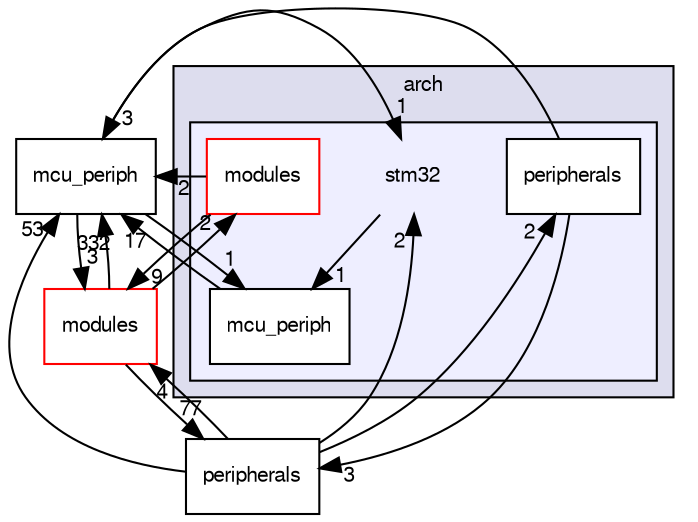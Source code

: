 digraph "sw/airborne/arch/stm32" {
  compound=true
  node [ fontsize="10", fontname="FreeSans"];
  edge [ labelfontsize="10", labelfontname="FreeSans"];
  subgraph clusterdir_fc6475eb39ea0144fb6697b809fd11a9 {
    graph [ bgcolor="#ddddee", pencolor="black", label="arch" fontname="FreeSans", fontsize="10", URL="dir_fc6475eb39ea0144fb6697b809fd11a9.html"]
  subgraph clusterdir_ebfa5059daba0d85a68f1520147b1a51 {
    graph [ bgcolor="#eeeeff", pencolor="black", label="" URL="dir_ebfa5059daba0d85a68f1520147b1a51.html"];
    dir_ebfa5059daba0d85a68f1520147b1a51 [shape=plaintext label="stm32"];
    dir_0722e4cfffe4ffd4c81bbc7e5d686ba4 [shape=box label="mcu_periph" color="black" fillcolor="white" style="filled" URL="dir_0722e4cfffe4ffd4c81bbc7e5d686ba4.html"];
    dir_a10efe5d9248a70e16e6da3221b6ebe3 [shape=box label="modules" color="red" fillcolor="white" style="filled" URL="dir_a10efe5d9248a70e16e6da3221b6ebe3.html"];
    dir_40949b6ea70303acfc197760b8c0e0ae [shape=box label="peripherals" color="black" fillcolor="white" style="filled" URL="dir_40949b6ea70303acfc197760b8c0e0ae.html"];
  }
  }
  dir_0a48ba2c0a76794adfddddc873522f67 [shape=box label="peripherals" URL="dir_0a48ba2c0a76794adfddddc873522f67.html"];
  dir_1ca43f6a116d741d80fb1d0555a2b198 [shape=box label="mcu_periph" URL="dir_1ca43f6a116d741d80fb1d0555a2b198.html"];
  dir_c2abcdd6ccb39c3582929c0e3f5651c2 [shape=box label="modules" fillcolor="white" style="filled" color="red" URL="dir_c2abcdd6ccb39c3582929c0e3f5651c2.html"];
  dir_0a48ba2c0a76794adfddddc873522f67->dir_ebfa5059daba0d85a68f1520147b1a51 [headlabel="2", labeldistance=1.5 headhref="dir_000109_000006.html"];
  dir_0a48ba2c0a76794adfddddc873522f67->dir_1ca43f6a116d741d80fb1d0555a2b198 [headlabel="53", labeldistance=1.5 headhref="dir_000109_000107.html"];
  dir_0a48ba2c0a76794adfddddc873522f67->dir_40949b6ea70303acfc197760b8c0e0ae [headlabel="2", labeldistance=1.5 headhref="dir_000109_000039.html"];
  dir_0a48ba2c0a76794adfddddc873522f67->dir_c2abcdd6ccb39c3582929c0e3f5651c2 [headlabel="4", labeldistance=1.5 headhref="dir_000109_000031.html"];
  dir_0722e4cfffe4ffd4c81bbc7e5d686ba4->dir_1ca43f6a116d741d80fb1d0555a2b198 [headlabel="17", labeldistance=1.5 headhref="dir_000010_000107.html"];
  dir_ebfa5059daba0d85a68f1520147b1a51->dir_0722e4cfffe4ffd4c81bbc7e5d686ba4 [headlabel="1", labeldistance=1.5 headhref="dir_000006_000010.html"];
  dir_1ca43f6a116d741d80fb1d0555a2b198->dir_0722e4cfffe4ffd4c81bbc7e5d686ba4 [headlabel="1", labeldistance=1.5 headhref="dir_000107_000010.html"];
  dir_1ca43f6a116d741d80fb1d0555a2b198->dir_ebfa5059daba0d85a68f1520147b1a51 [headlabel="1", labeldistance=1.5 headhref="dir_000107_000006.html"];
  dir_1ca43f6a116d741d80fb1d0555a2b198->dir_c2abcdd6ccb39c3582929c0e3f5651c2 [headlabel="3", labeldistance=1.5 headhref="dir_000107_000031.html"];
  dir_a10efe5d9248a70e16e6da3221b6ebe3->dir_1ca43f6a116d741d80fb1d0555a2b198 [headlabel="2", labeldistance=1.5 headhref="dir_000017_000107.html"];
  dir_a10efe5d9248a70e16e6da3221b6ebe3->dir_c2abcdd6ccb39c3582929c0e3f5651c2 [headlabel="9", labeldistance=1.5 headhref="dir_000017_000031.html"];
  dir_40949b6ea70303acfc197760b8c0e0ae->dir_0a48ba2c0a76794adfddddc873522f67 [headlabel="3", labeldistance=1.5 headhref="dir_000039_000109.html"];
  dir_40949b6ea70303acfc197760b8c0e0ae->dir_1ca43f6a116d741d80fb1d0555a2b198 [headlabel="3", labeldistance=1.5 headhref="dir_000039_000107.html"];
  dir_c2abcdd6ccb39c3582929c0e3f5651c2->dir_0a48ba2c0a76794adfddddc873522f67 [headlabel="77", labeldistance=1.5 headhref="dir_000031_000109.html"];
  dir_c2abcdd6ccb39c3582929c0e3f5651c2->dir_1ca43f6a116d741d80fb1d0555a2b198 [headlabel="332", labeldistance=1.5 headhref="dir_000031_000107.html"];
  dir_c2abcdd6ccb39c3582929c0e3f5651c2->dir_a10efe5d9248a70e16e6da3221b6ebe3 [headlabel="2", labeldistance=1.5 headhref="dir_000031_000017.html"];
}
